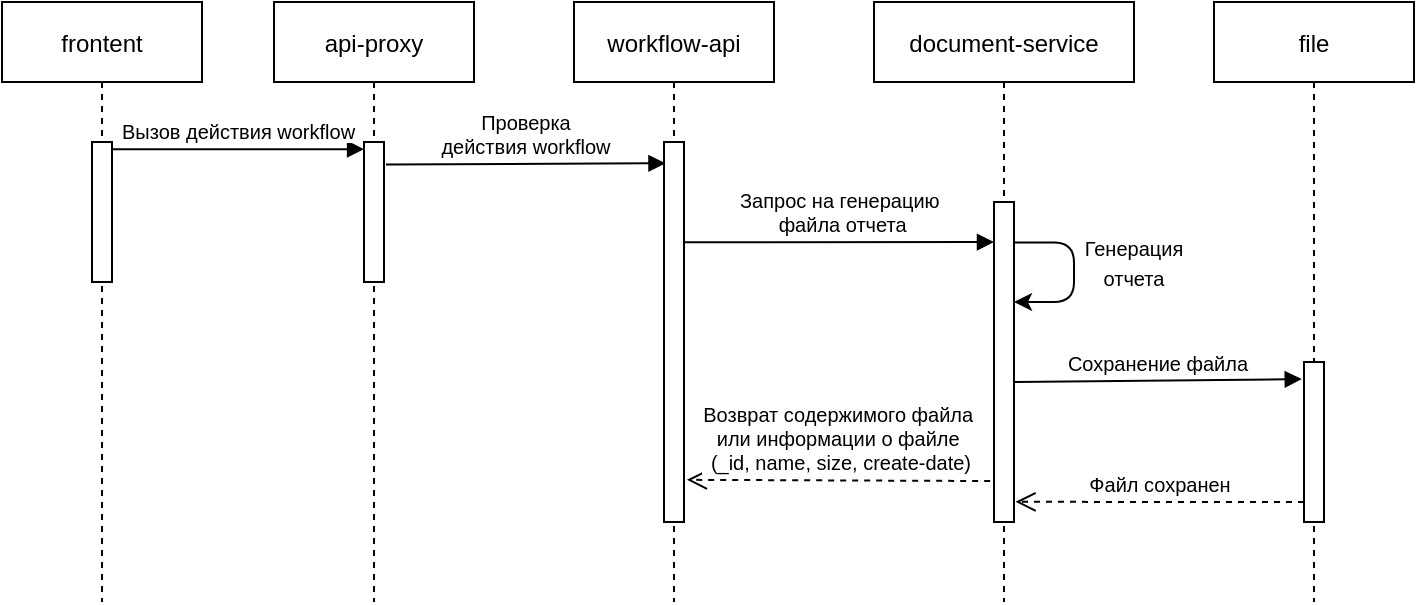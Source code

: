 <mxfile version="21.7.5" type="github">
  <diagram name="Страница — 1" id="g-NbgW3OWLjMFJM1k_oT">
    <mxGraphModel dx="1098" dy="598" grid="1" gridSize="10" guides="1" tooltips="1" connect="1" arrows="1" fold="1" page="1" pageScale="1" pageWidth="827" pageHeight="1169" math="0" shadow="0">
      <root>
        <mxCell id="0" />
        <mxCell id="1" parent="0" />
        <mxCell id="yq-rqncpho9hYTR--qHu-1" value="frontent" style="shape=umlLifeline;perimeter=lifelinePerimeter;container=1;collapsible=0;recursiveResize=0;rounded=0;shadow=0;strokeWidth=1;" parent="1" vertex="1">
          <mxGeometry x="24" y="30" width="100" height="300" as="geometry" />
        </mxCell>
        <mxCell id="yq-rqncpho9hYTR--qHu-2" value="" style="points=[];perimeter=orthogonalPerimeter;rounded=0;shadow=0;strokeWidth=1;" parent="yq-rqncpho9hYTR--qHu-1" vertex="1">
          <mxGeometry x="45" y="70" width="10" height="70" as="geometry" />
        </mxCell>
        <mxCell id="yq-rqncpho9hYTR--qHu-3" value="api-proxy" style="shape=umlLifeline;perimeter=lifelinePerimeter;container=1;collapsible=0;recursiveResize=0;rounded=0;shadow=0;strokeWidth=1;" parent="1" vertex="1">
          <mxGeometry x="160" y="30" width="100" height="300" as="geometry" />
        </mxCell>
        <mxCell id="yq-rqncpho9hYTR--qHu-4" value="" style="points=[];perimeter=orthogonalPerimeter;rounded=0;shadow=0;strokeWidth=1;" parent="yq-rqncpho9hYTR--qHu-3" vertex="1">
          <mxGeometry x="45" y="70" width="10" height="70" as="geometry" />
        </mxCell>
        <mxCell id="yq-rqncpho9hYTR--qHu-5" value="workflow-api" style="shape=umlLifeline;perimeter=lifelinePerimeter;container=1;collapsible=0;recursiveResize=0;rounded=0;shadow=0;strokeWidth=1;" parent="1" vertex="1">
          <mxGeometry x="310" y="30" width="100" height="300" as="geometry" />
        </mxCell>
        <mxCell id="yq-rqncpho9hYTR--qHu-6" value="" style="points=[];perimeter=orthogonalPerimeter;rounded=0;shadow=0;strokeWidth=1;" parent="yq-rqncpho9hYTR--qHu-5" vertex="1">
          <mxGeometry x="45" y="70" width="10" height="190" as="geometry" />
        </mxCell>
        <mxCell id="yq-rqncpho9hYTR--qHu-7" value="document-service" style="shape=umlLifeline;perimeter=lifelinePerimeter;container=1;collapsible=0;recursiveResize=0;rounded=0;shadow=0;strokeWidth=1;" parent="1" vertex="1">
          <mxGeometry x="460" y="30" width="130" height="300" as="geometry" />
        </mxCell>
        <mxCell id="yq-rqncpho9hYTR--qHu-8" value="" style="points=[];perimeter=orthogonalPerimeter;rounded=0;shadow=0;strokeWidth=1;" parent="yq-rqncpho9hYTR--qHu-7" vertex="1">
          <mxGeometry x="60" y="100" width="10" height="160" as="geometry" />
        </mxCell>
        <mxCell id="yq-rqncpho9hYTR--qHu-9" value="" style="edgeStyle=elbowEdgeStyle;elbow=horizontal;endArrow=classic;html=1;exitX=1.039;exitY=0.003;exitDx=0;exitDy=0;exitPerimeter=0;" parent="yq-rqncpho9hYTR--qHu-7" edge="1">
          <mxGeometry width="50" height="50" relative="1" as="geometry">
            <mxPoint x="70.39" y="120.24" as="sourcePoint" />
            <mxPoint x="70" y="150" as="targetPoint" />
            <Array as="points">
              <mxPoint x="100" y="150" />
              <mxPoint x="100" y="119" />
            </Array>
          </mxGeometry>
        </mxCell>
        <mxCell id="yq-rqncpho9hYTR--qHu-10" value="file" style="shape=umlLifeline;perimeter=lifelinePerimeter;container=1;collapsible=0;recursiveResize=0;rounded=0;shadow=0;strokeWidth=1;" parent="1" vertex="1">
          <mxGeometry x="630" y="30" width="100" height="300" as="geometry" />
        </mxCell>
        <mxCell id="yq-rqncpho9hYTR--qHu-11" value="" style="points=[];perimeter=orthogonalPerimeter;rounded=0;shadow=0;strokeWidth=1;" parent="yq-rqncpho9hYTR--qHu-10" vertex="1">
          <mxGeometry x="45" y="180" width="10" height="80" as="geometry" />
        </mxCell>
        <mxCell id="yq-rqncpho9hYTR--qHu-12" value="Вызов действия workflow" style="verticalAlign=bottom;endArrow=block;entryX=0.005;entryY=0.051;shadow=0;strokeWidth=1;entryDx=0;entryDy=0;entryPerimeter=0;exitX=1.028;exitY=0.051;exitDx=0;exitDy=0;exitPerimeter=0;fontSize=10;" parent="1" source="yq-rqncpho9hYTR--qHu-2" target="yq-rqncpho9hYTR--qHu-4" edge="1">
          <mxGeometry relative="1" as="geometry">
            <mxPoint x="84" y="110" as="sourcePoint" />
            <mxPoint x="244" y="110.0" as="targetPoint" />
          </mxGeometry>
        </mxCell>
        <mxCell id="yq-rqncpho9hYTR--qHu-13" value="Проверка &#xa;действия workflow" style="verticalAlign=bottom;endArrow=block;shadow=0;strokeWidth=1;exitX=1.098;exitY=0.16;exitDx=0;exitDy=0;exitPerimeter=0;entryX=0.074;entryY=0.056;entryDx=0;entryDy=0;entryPerimeter=0;fontSize=10;" parent="1" source="yq-rqncpho9hYTR--qHu-4" target="yq-rqncpho9hYTR--qHu-6" edge="1">
          <mxGeometry relative="1" as="geometry">
            <mxPoint x="220" y="130.0" as="sourcePoint" />
            <mxPoint x="380" y="111" as="targetPoint" />
          </mxGeometry>
        </mxCell>
        <mxCell id="yq-rqncpho9hYTR--qHu-14" value="Запрос на генерацию&#xa; файла отчета" style="verticalAlign=bottom;endArrow=block;shadow=0;strokeWidth=1;exitX=1.041;exitY=0.264;exitDx=0;exitDy=0;exitPerimeter=0;fontSize=10;" parent="1" source="yq-rqncpho9hYTR--qHu-6" edge="1">
          <mxGeometry relative="1" as="geometry">
            <mxPoint x="370" y="150" as="sourcePoint" />
            <mxPoint x="520" y="150" as="targetPoint" />
          </mxGeometry>
        </mxCell>
        <mxCell id="yq-rqncpho9hYTR--qHu-15" value="&lt;font style=&quot;font-size: 10px;&quot;&gt;Генерация отчета&lt;/font&gt;" style="text;html=1;strokeColor=none;fillColor=none;align=center;verticalAlign=middle;whiteSpace=wrap;rounded=0;" parent="1" vertex="1">
          <mxGeometry x="570" y="150" width="40" height="20" as="geometry" />
        </mxCell>
        <mxCell id="yq-rqncpho9hYTR--qHu-16" value="Сохранение файла" style="verticalAlign=bottom;endArrow=block;shadow=0;strokeWidth=1;exitX=1.041;exitY=0.264;exitDx=0;exitDy=0;exitPerimeter=0;entryX=-0.112;entryY=0.107;entryDx=0;entryDy=0;entryPerimeter=0;fontSize=10;" parent="1" target="yq-rqncpho9hYTR--qHu-11" edge="1">
          <mxGeometry relative="1" as="geometry">
            <mxPoint x="530" y="220" as="sourcePoint" />
            <mxPoint x="660" y="220" as="targetPoint" />
          </mxGeometry>
        </mxCell>
        <mxCell id="yq-rqncpho9hYTR--qHu-17" value="Возврат содержимого файла &#xa;или информации о файле&#xa; (_id, name, size, create-date)" style="verticalAlign=bottom;endArrow=open;dashed=1;endSize=8;shadow=0;strokeWidth=1;fontSize=10;entryX=1.144;entryY=0.889;entryDx=0;entryDy=0;entryPerimeter=0;exitX=-0.191;exitY=0.872;exitDx=0;exitDy=0;exitPerimeter=0;" parent="1" source="yq-rqncpho9hYTR--qHu-8" target="yq-rqncpho9hYTR--qHu-6" edge="1">
          <mxGeometry relative="1" as="geometry">
            <mxPoint x="390" y="270.27" as="targetPoint" />
            <mxPoint x="495" y="270" as="sourcePoint" />
          </mxGeometry>
        </mxCell>
        <mxCell id="DortiveKjCez6EjhICab-1" value="Файл сохранен" style="verticalAlign=bottom;endArrow=open;dashed=1;endSize=8;shadow=0;strokeWidth=1;fontSize=10;entryX=1.077;entryY=0.937;entryDx=0;entryDy=0;entryPerimeter=0;" edge="1" parent="1" target="yq-rqncpho9hYTR--qHu-8">
          <mxGeometry relative="1" as="geometry">
            <mxPoint x="550" y="280" as="targetPoint" />
            <mxPoint x="675" y="280" as="sourcePoint" />
          </mxGeometry>
        </mxCell>
      </root>
    </mxGraphModel>
  </diagram>
</mxfile>

